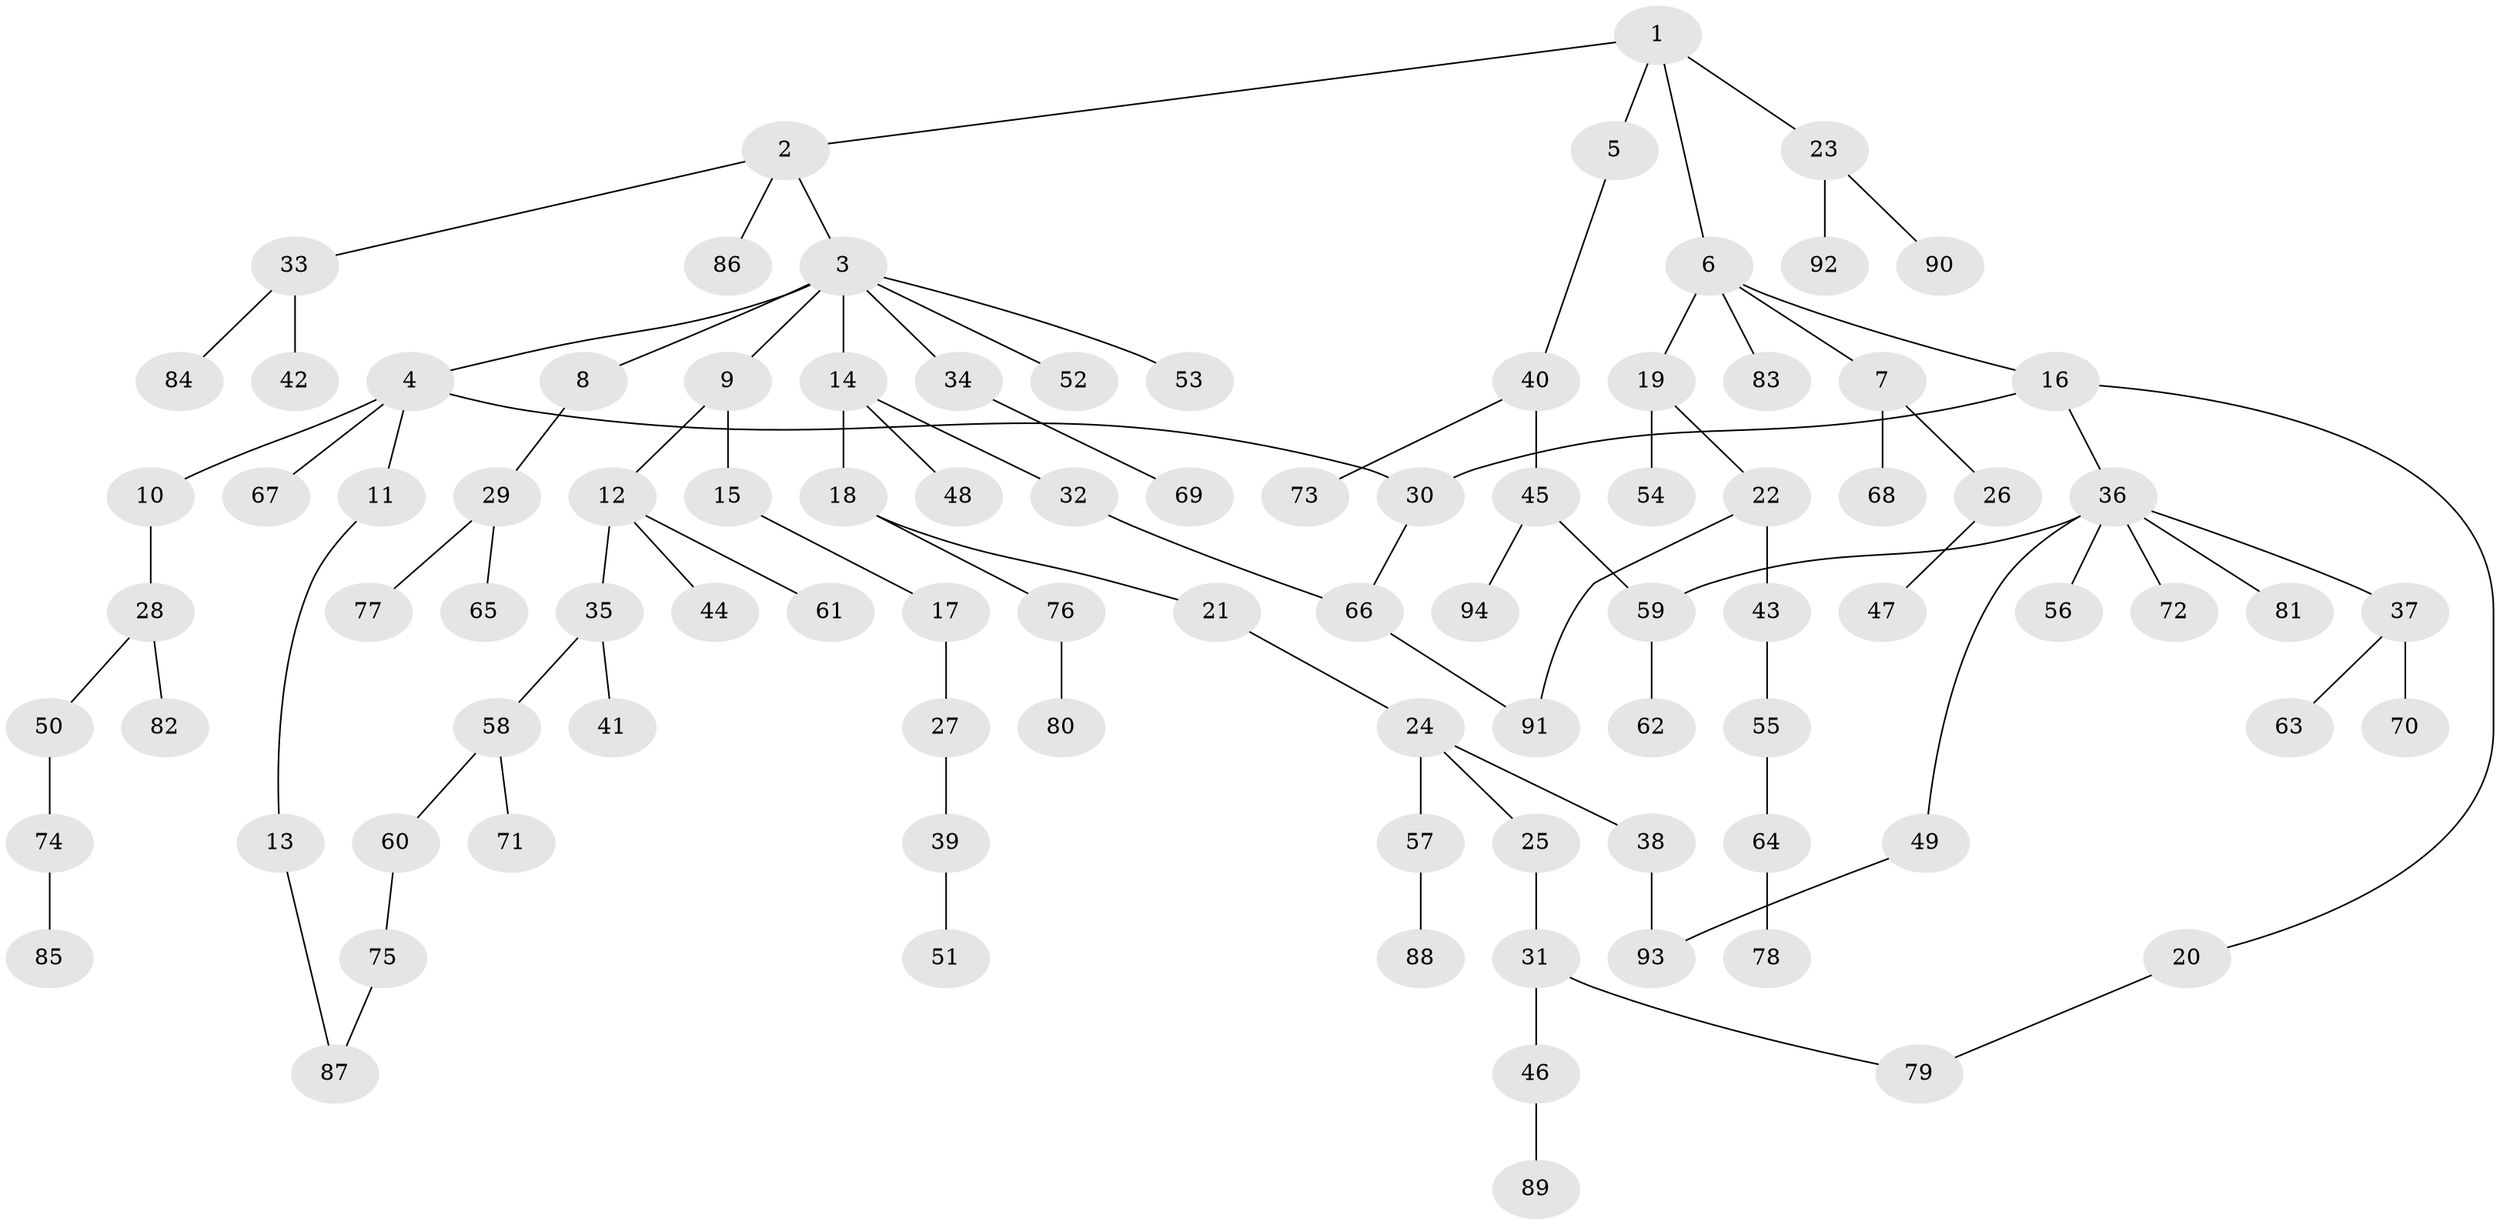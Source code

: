 // Generated by graph-tools (version 1.1) at 2025/01/03/09/25 03:01:09]
// undirected, 94 vertices, 100 edges
graph export_dot {
graph [start="1"]
  node [color=gray90,style=filled];
  1;
  2;
  3;
  4;
  5;
  6;
  7;
  8;
  9;
  10;
  11;
  12;
  13;
  14;
  15;
  16;
  17;
  18;
  19;
  20;
  21;
  22;
  23;
  24;
  25;
  26;
  27;
  28;
  29;
  30;
  31;
  32;
  33;
  34;
  35;
  36;
  37;
  38;
  39;
  40;
  41;
  42;
  43;
  44;
  45;
  46;
  47;
  48;
  49;
  50;
  51;
  52;
  53;
  54;
  55;
  56;
  57;
  58;
  59;
  60;
  61;
  62;
  63;
  64;
  65;
  66;
  67;
  68;
  69;
  70;
  71;
  72;
  73;
  74;
  75;
  76;
  77;
  78;
  79;
  80;
  81;
  82;
  83;
  84;
  85;
  86;
  87;
  88;
  89;
  90;
  91;
  92;
  93;
  94;
  1 -- 2;
  1 -- 5;
  1 -- 6;
  1 -- 23;
  2 -- 3;
  2 -- 33;
  2 -- 86;
  3 -- 4;
  3 -- 8;
  3 -- 9;
  3 -- 14;
  3 -- 34;
  3 -- 52;
  3 -- 53;
  4 -- 10;
  4 -- 11;
  4 -- 67;
  4 -- 30;
  5 -- 40;
  6 -- 7;
  6 -- 16;
  6 -- 19;
  6 -- 83;
  7 -- 26;
  7 -- 68;
  8 -- 29;
  9 -- 12;
  9 -- 15;
  10 -- 28;
  11 -- 13;
  12 -- 35;
  12 -- 44;
  12 -- 61;
  13 -- 87;
  14 -- 18;
  14 -- 32;
  14 -- 48;
  15 -- 17;
  16 -- 20;
  16 -- 30;
  16 -- 36;
  17 -- 27;
  18 -- 21;
  18 -- 76;
  19 -- 22;
  19 -- 54;
  20 -- 79;
  21 -- 24;
  22 -- 43;
  22 -- 91;
  23 -- 90;
  23 -- 92;
  24 -- 25;
  24 -- 38;
  24 -- 57;
  25 -- 31;
  26 -- 47;
  27 -- 39;
  28 -- 50;
  28 -- 82;
  29 -- 65;
  29 -- 77;
  30 -- 66;
  31 -- 46;
  31 -- 79;
  32 -- 66;
  33 -- 42;
  33 -- 84;
  34 -- 69;
  35 -- 41;
  35 -- 58;
  36 -- 37;
  36 -- 49;
  36 -- 56;
  36 -- 72;
  36 -- 81;
  36 -- 59;
  37 -- 63;
  37 -- 70;
  38 -- 93;
  39 -- 51;
  40 -- 45;
  40 -- 73;
  43 -- 55;
  45 -- 59;
  45 -- 94;
  46 -- 89;
  49 -- 93;
  50 -- 74;
  55 -- 64;
  57 -- 88;
  58 -- 60;
  58 -- 71;
  59 -- 62;
  60 -- 75;
  64 -- 78;
  66 -- 91;
  74 -- 85;
  75 -- 87;
  76 -- 80;
}
